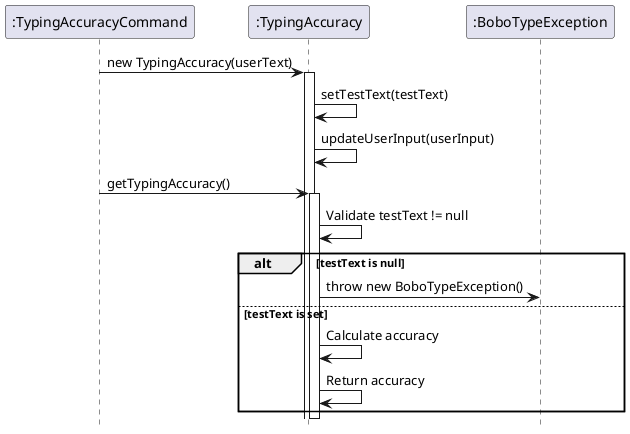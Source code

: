 @startuml
hide footbox
participant ":TypingAccuracyCommand" as TypingAccuracyCommand
participant ":TypingAccuracy" as TypingAccuracy
participant ":BoboTypeException" as BoboTypeException

TypingAccuracyCommand -> TypingAccuracy : new TypingAccuracy(userText)
activate TypingAccuracy
TypingAccuracy -> TypingAccuracy : setTestText(testText)
TypingAccuracy -> TypingAccuracy : updateUserInput(userInput)
TypingAccuracyCommand -> TypingAccuracy : getTypingAccuracy()
activate TypingAccuracy

TypingAccuracy -> TypingAccuracy : Validate testText != null
alt testText is null
    TypingAccuracy -> BoboTypeException : throw new BoboTypeException()
else testText is set
    TypingAccuracy -> TypingAccuracy : Calculate accuracy
    TypingAccuracy -> TypingAccuracy : Return accuracy
end

deactivate TypingAccuracy
@enduml